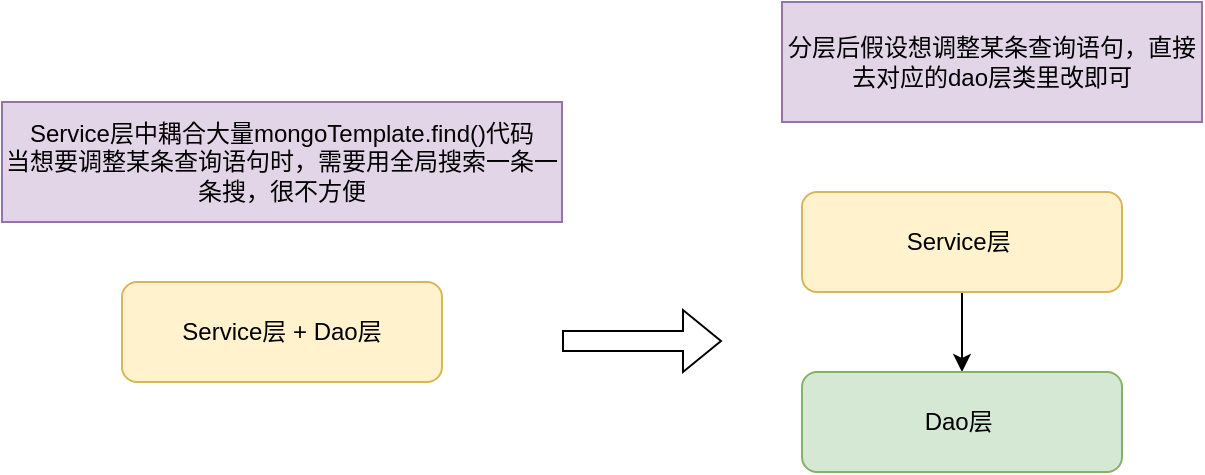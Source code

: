 <mxfile version="22.0.4" type="github">
  <diagram name="Page-1" id="f1b7ffb7-ca1e-a977-7cf5-a751b3c06c05">
    <mxGraphModel dx="1120" dy="759" grid="1" gridSize="10" guides="1" tooltips="1" connect="1" arrows="1" fold="1" page="1" pageScale="1" pageWidth="826" pageHeight="1169" background="#ffffff" math="0" shadow="0">
      <root>
        <mxCell id="0" />
        <mxCell id="1" parent="0" />
        <mxCell id="CHyVQp0nOger5IpOyJ4l-61" value="Service层 + Dao层" style="rounded=1;whiteSpace=wrap;html=1;fillColor=#fff2cc;strokeColor=#d6b656;" vertex="1" parent="1">
          <mxGeometry x="120" y="370" width="160" height="50" as="geometry" />
        </mxCell>
        <mxCell id="CHyVQp0nOger5IpOyJ4l-64" value="" style="shape=flexArrow;endArrow=classic;html=1;rounded=0;" edge="1" parent="1">
          <mxGeometry width="50" height="50" relative="1" as="geometry">
            <mxPoint x="340" y="399.5" as="sourcePoint" />
            <mxPoint x="420" y="399.5" as="targetPoint" />
          </mxGeometry>
        </mxCell>
        <mxCell id="CHyVQp0nOger5IpOyJ4l-67" style="edgeStyle=orthogonalEdgeStyle;rounded=0;orthogonalLoop=1;jettySize=auto;html=1;entryX=0.5;entryY=0;entryDx=0;entryDy=0;" edge="1" parent="1" source="CHyVQp0nOger5IpOyJ4l-65" target="CHyVQp0nOger5IpOyJ4l-66">
          <mxGeometry relative="1" as="geometry" />
        </mxCell>
        <mxCell id="CHyVQp0nOger5IpOyJ4l-65" value="Service层&amp;nbsp;" style="rounded=1;whiteSpace=wrap;html=1;fillColor=#fff2cc;strokeColor=#d6b656;" vertex="1" parent="1">
          <mxGeometry x="460" y="325" width="160" height="50" as="geometry" />
        </mxCell>
        <mxCell id="CHyVQp0nOger5IpOyJ4l-66" value="Dao层&amp;nbsp;" style="rounded=1;whiteSpace=wrap;html=1;fillColor=#d5e8d4;strokeColor=#82b366;" vertex="1" parent="1">
          <mxGeometry x="460" y="415" width="160" height="50" as="geometry" />
        </mxCell>
        <mxCell id="CHyVQp0nOger5IpOyJ4l-68" value="Service层中耦合大量mongoTemplate.find()代码&lt;br&gt;当想要调整某条查询语句时，需要用全局搜索一条一条搜，很不方便" style="rounded=0;whiteSpace=wrap;html=1;fillColor=#e1d5e7;strokeColor=#9673a6;" vertex="1" parent="1">
          <mxGeometry x="60" y="280" width="280" height="60" as="geometry" />
        </mxCell>
        <mxCell id="CHyVQp0nOger5IpOyJ4l-69" value="分层后假设想调整某条查询语句，直接去对应的dao层类里改即可" style="rounded=0;whiteSpace=wrap;html=1;fillColor=#e1d5e7;strokeColor=#9673a6;" vertex="1" parent="1">
          <mxGeometry x="450" y="230" width="210" height="60" as="geometry" />
        </mxCell>
      </root>
    </mxGraphModel>
  </diagram>
</mxfile>
